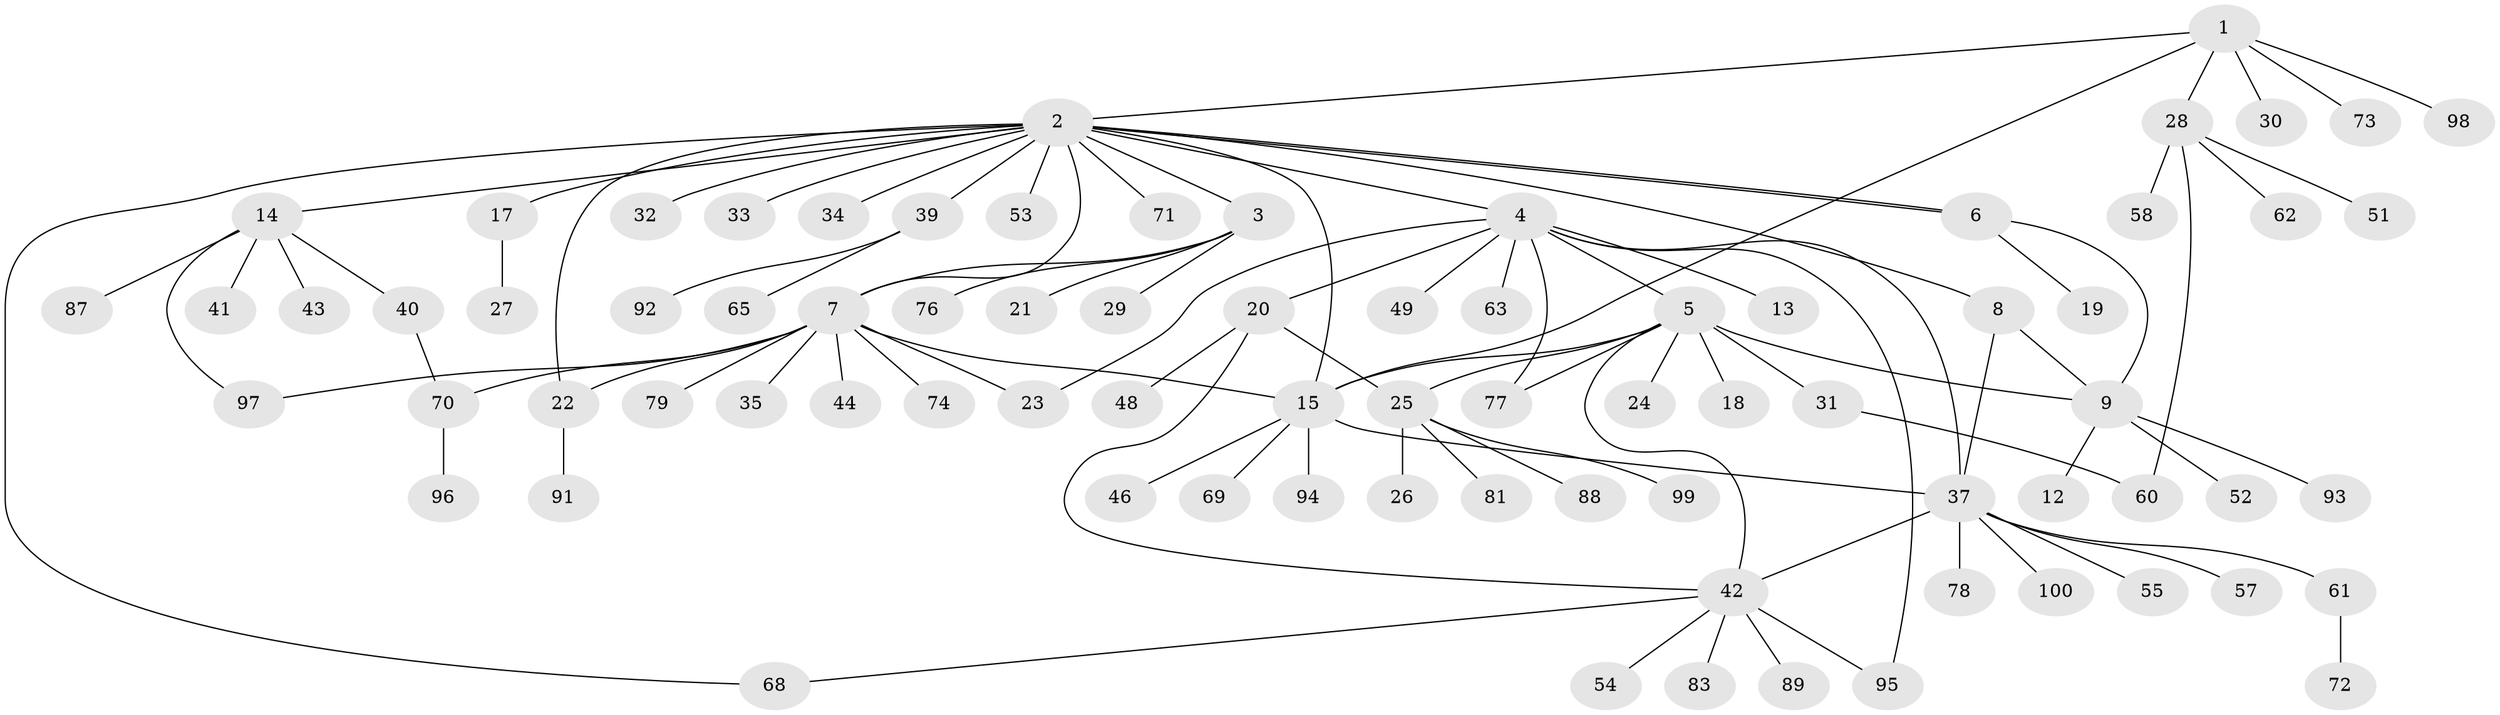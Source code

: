 // original degree distribution, {7: 0.03, 20: 0.01, 6: 0.05, 11: 0.01, 4: 0.03, 10: 0.02, 3: 0.11, 1: 0.61, 5: 0.02, 2: 0.1, 8: 0.01}
// Generated by graph-tools (version 1.1) at 2025/11/02/27/25 16:11:10]
// undirected, 80 vertices, 99 edges
graph export_dot {
graph [start="1"]
  node [color=gray90,style=filled];
  1 [super="+67"];
  2 [super="+10"];
  3 [super="+90"];
  4 [super="+11"];
  5 [super="+16"];
  6;
  7 [super="+66"];
  8;
  9 [super="+85"];
  12;
  13;
  14 [super="+38"];
  15 [super="+45"];
  17 [super="+47"];
  18;
  19;
  20 [super="+36"];
  21;
  22 [super="+59"];
  23;
  24;
  25 [super="+75"];
  26;
  27;
  28 [super="+82"];
  29;
  30;
  31 [super="+56"];
  32;
  33;
  34;
  35;
  37 [super="+50"];
  39 [super="+86"];
  40 [super="+80"];
  41;
  42 [super="+64"];
  43;
  44;
  46;
  48;
  49;
  51;
  52;
  53;
  54;
  55;
  57;
  58;
  60;
  61;
  62;
  63;
  65;
  68;
  69;
  70 [super="+84"];
  71;
  72;
  73;
  74;
  76;
  77;
  78;
  79;
  81;
  83;
  87;
  88;
  89;
  91;
  92;
  93;
  94;
  95;
  96;
  97;
  98;
  99;
  100;
  1 -- 2;
  1 -- 28;
  1 -- 30;
  1 -- 73;
  1 -- 98;
  1 -- 15;
  2 -- 3;
  2 -- 4;
  2 -- 6;
  2 -- 6;
  2 -- 8;
  2 -- 14;
  2 -- 17;
  2 -- 22;
  2 -- 32;
  2 -- 33;
  2 -- 34;
  2 -- 39;
  2 -- 53;
  2 -- 68;
  2 -- 71;
  2 -- 7;
  2 -- 15;
  3 -- 7;
  3 -- 21;
  3 -- 29;
  3 -- 76;
  4 -- 5;
  4 -- 13;
  4 -- 20;
  4 -- 23;
  4 -- 49;
  4 -- 63;
  4 -- 77;
  4 -- 95;
  4 -- 37;
  5 -- 9;
  5 -- 15 [weight=2];
  5 -- 18;
  5 -- 77;
  5 -- 24;
  5 -- 25;
  5 -- 31;
  5 -- 42;
  6 -- 9;
  6 -- 19;
  7 -- 22;
  7 -- 23;
  7 -- 35;
  7 -- 44;
  7 -- 70;
  7 -- 74;
  7 -- 79;
  7 -- 97;
  7 -- 15;
  8 -- 9;
  8 -- 37;
  9 -- 12;
  9 -- 52;
  9 -- 93;
  14 -- 41;
  14 -- 43;
  14 -- 97;
  14 -- 40;
  14 -- 87;
  15 -- 37 [weight=2];
  15 -- 94;
  15 -- 69;
  15 -- 46;
  17 -- 27;
  20 -- 48;
  20 -- 25;
  20 -- 42;
  22 -- 91;
  25 -- 26;
  25 -- 81;
  25 -- 88;
  25 -- 99;
  28 -- 51;
  28 -- 58;
  28 -- 60;
  28 -- 62;
  31 -- 60;
  37 -- 55;
  37 -- 57;
  37 -- 78;
  37 -- 100;
  37 -- 61;
  37 -- 42;
  39 -- 65;
  39 -- 92;
  40 -- 70;
  42 -- 54;
  42 -- 83;
  42 -- 68;
  42 -- 89;
  42 -- 95;
  61 -- 72;
  70 -- 96;
}
